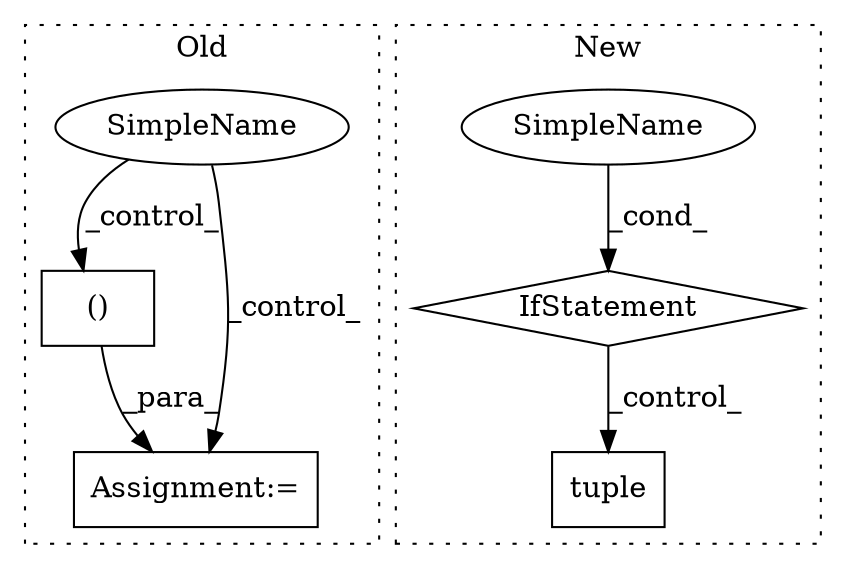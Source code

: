 digraph G {
subgraph cluster0 {
1 [label="()" a="106" s="8735" l="15" shape="box"];
3 [label="Assignment:=" a="7" s="8679" l="1" shape="box"];
6 [label="SimpleName" a="42" s="" l="" shape="ellipse"];
label = "Old";
style="dotted";
}
subgraph cluster1 {
2 [label="tuple" a="32" s="9293,9309" l="6,1" shape="box"];
4 [label="IfStatement" a="25" s="9179,9215" l="4,2" shape="diamond"];
5 [label="SimpleName" a="42" s="" l="" shape="ellipse"];
label = "New";
style="dotted";
}
1 -> 3 [label="_para_"];
4 -> 2 [label="_control_"];
5 -> 4 [label="_cond_"];
6 -> 3 [label="_control_"];
6 -> 1 [label="_control_"];
}
